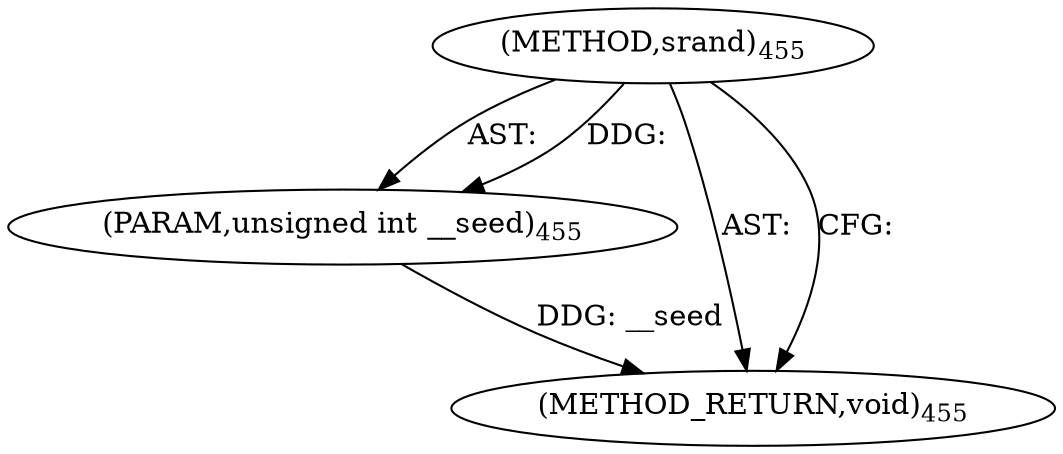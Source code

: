digraph "srand" {  
"33288" [label = <(METHOD,srand)<SUB>455</SUB>> ]
"33289" [label = <(PARAM,unsigned int __seed)<SUB>455</SUB>> ]
"33290" [label = <(METHOD_RETURN,void)<SUB>455</SUB>> ]
  "33288" -> "33289"  [ label = "AST: "] 
  "33288" -> "33290"  [ label = "AST: "] 
  "33288" -> "33290"  [ label = "CFG: "] 
  "33289" -> "33290"  [ label = "DDG: __seed"] 
  "33288" -> "33289"  [ label = "DDG: "] 
}

